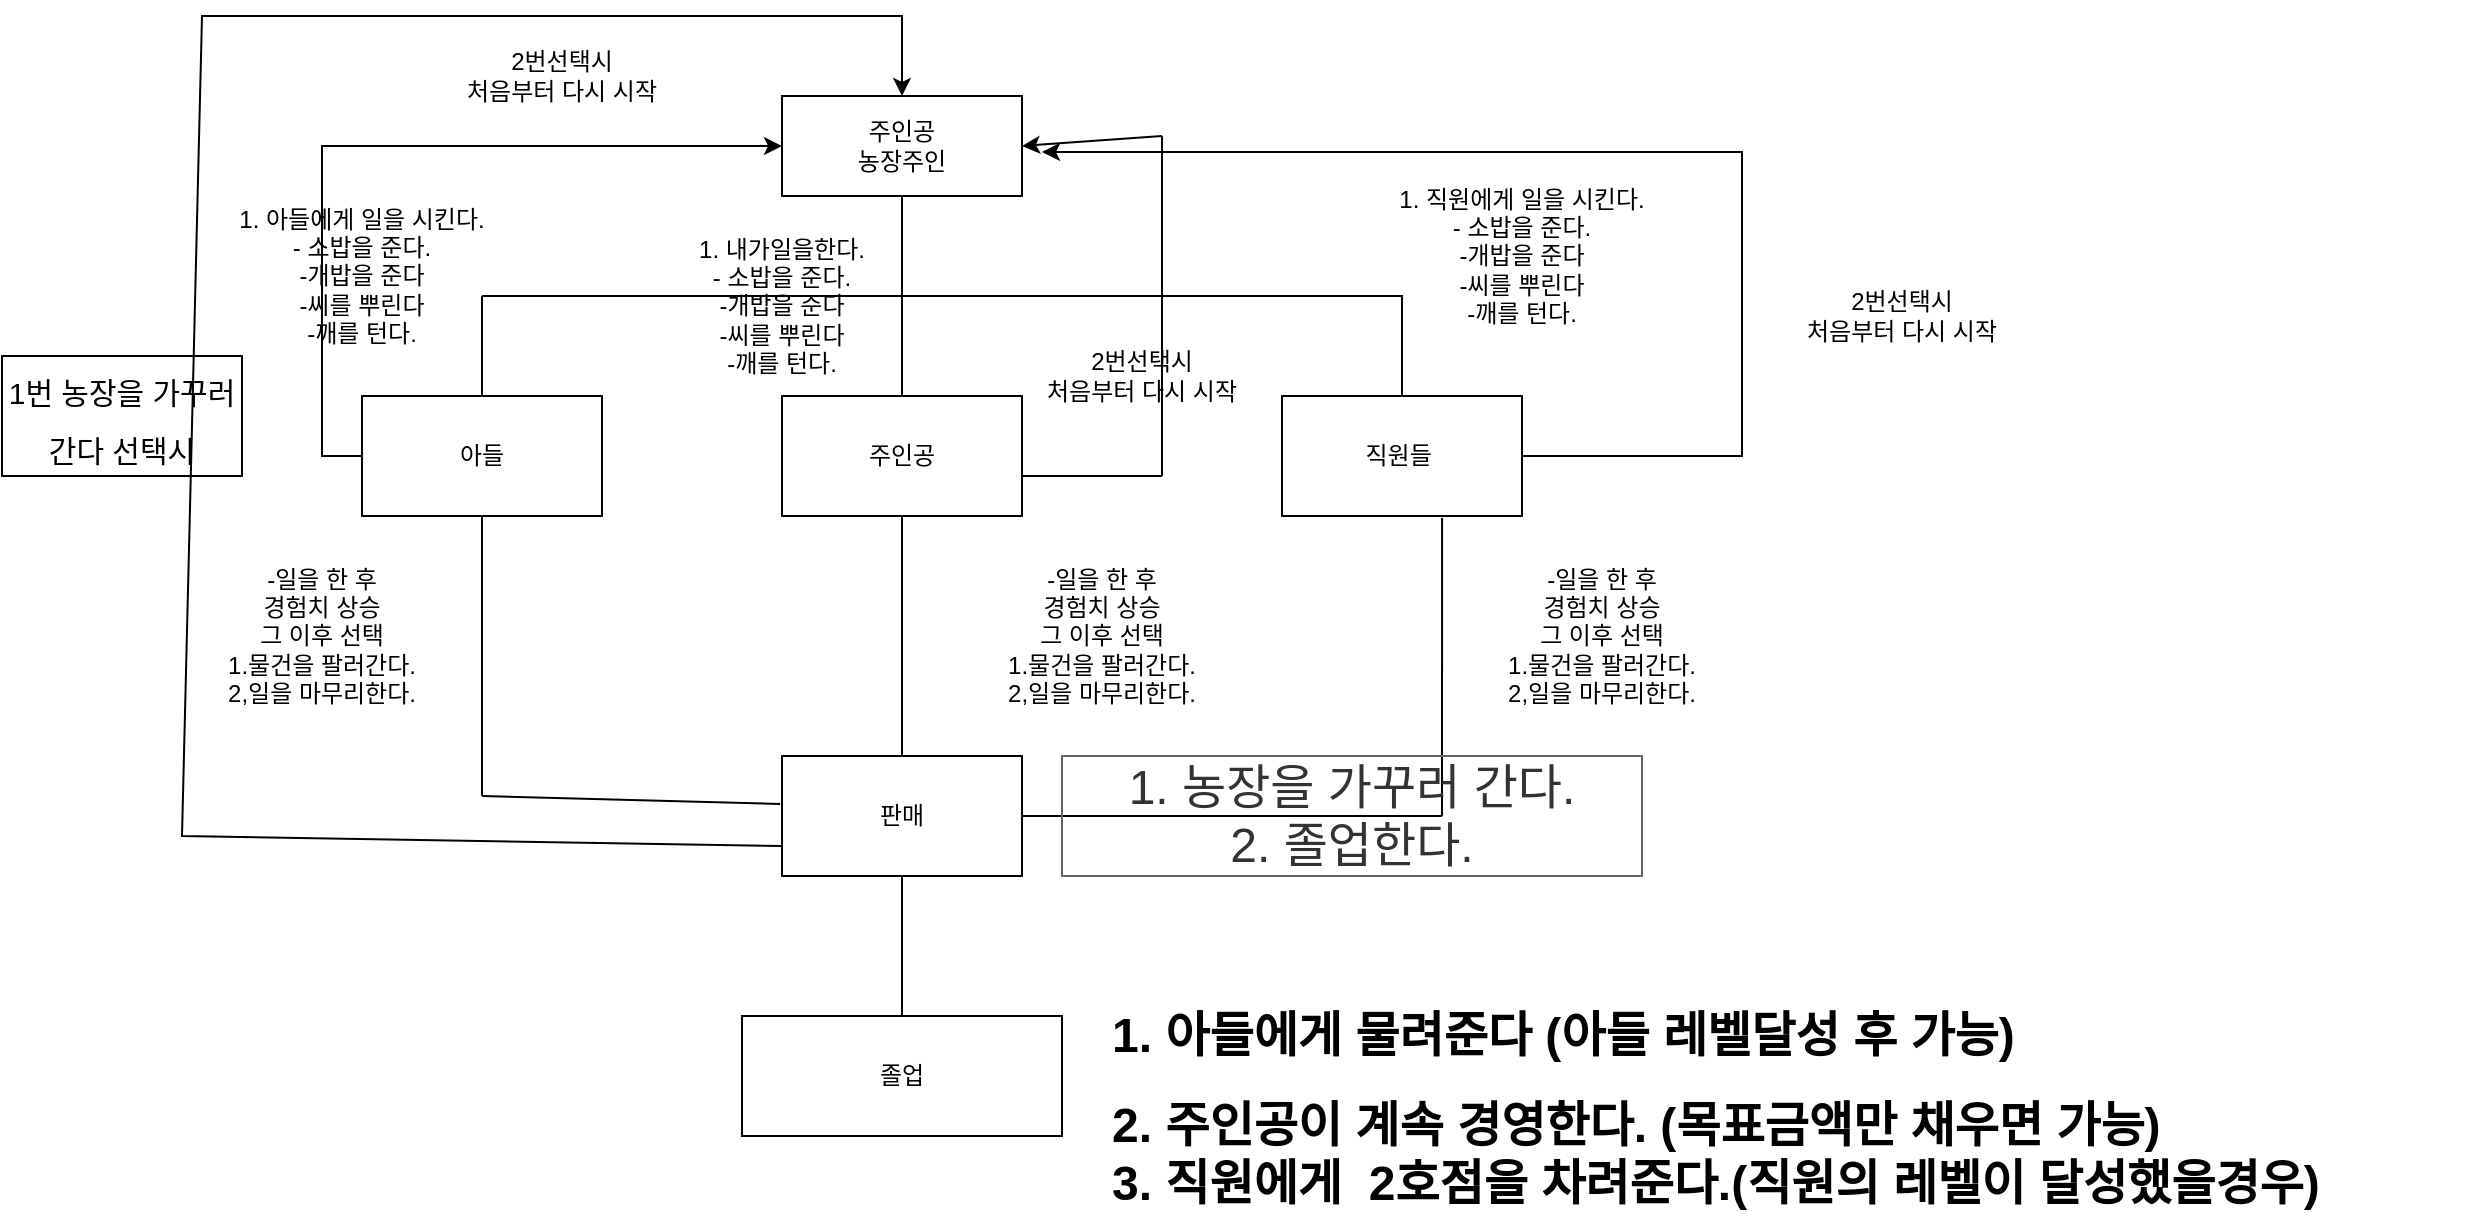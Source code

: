 <mxfile version="20.8.5" type="device"><diagram id="LFK0-AKt6xmWJv9XE712" name="페이지-1"><mxGraphModel dx="1434" dy="1965" grid="1" gridSize="10" guides="1" tooltips="1" connect="1" arrows="1" fold="1" page="1" pageScale="1" pageWidth="827" pageHeight="1169" math="0" shadow="0"><root><mxCell id="0"/><mxCell id="1" parent="0"/><mxCell id="PNIHSAVR4oIWkYKGx0jv-1" value="주인공&lt;br&gt;농장주인" style="rounded=0;whiteSpace=wrap;html=1;" vertex="1" parent="1"><mxGeometry x="390" y="20" width="120" height="50" as="geometry"/></mxCell><mxCell id="PNIHSAVR4oIWkYKGx0jv-29" style="edgeStyle=orthogonalEdgeStyle;rounded=0;orthogonalLoop=1;jettySize=auto;html=1;exitX=0;exitY=0.5;exitDx=0;exitDy=0;entryX=0;entryY=0.5;entryDx=0;entryDy=0;" edge="1" parent="1" source="PNIHSAVR4oIWkYKGx0jv-2" target="PNIHSAVR4oIWkYKGx0jv-1"><mxGeometry relative="1" as="geometry"><mxPoint x="60" y="70" as="targetPoint"/></mxGeometry></mxCell><mxCell id="PNIHSAVR4oIWkYKGx0jv-2" value="아들" style="rounded=0;whiteSpace=wrap;html=1;" vertex="1" parent="1"><mxGeometry x="180" y="170" width="120" height="60" as="geometry"/></mxCell><mxCell id="PNIHSAVR4oIWkYKGx0jv-3" value="직원들&amp;nbsp;" style="rounded=0;whiteSpace=wrap;html=1;" vertex="1" parent="1"><mxGeometry x="640" y="170" width="120" height="60" as="geometry"/></mxCell><mxCell id="PNIHSAVR4oIWkYKGx0jv-4" value="주인공" style="rounded=0;whiteSpace=wrap;html=1;" vertex="1" parent="1"><mxGeometry x="390" y="170" width="120" height="60" as="geometry"/></mxCell><mxCell id="PNIHSAVR4oIWkYKGx0jv-7" value="" style="endArrow=none;html=1;rounded=0;entryX=0.5;entryY=0;entryDx=0;entryDy=0;" edge="1" parent="1" target="PNIHSAVR4oIWkYKGx0jv-3"><mxGeometry width="50" height="50" relative="1" as="geometry"><mxPoint x="240" y="120" as="sourcePoint"/><mxPoint x="290" y="70" as="targetPoint"/><Array as="points"><mxPoint x="450" y="120"/><mxPoint x="700" y="120"/></Array></mxGeometry></mxCell><mxCell id="PNIHSAVR4oIWkYKGx0jv-9" value="1. 아들에게 일을 시킨다.&lt;br&gt;- 소밥을 준다.&lt;br&gt;-개밥을 준다&lt;br&gt;-씨를 뿌린다&lt;br&gt;-깨를 턴다.&lt;br&gt;" style="text;html=1;strokeColor=none;fillColor=none;align=center;verticalAlign=middle;whiteSpace=wrap;rounded=0;" vertex="1" parent="1"><mxGeometry x="110" y="40" width="140" height="140" as="geometry"/></mxCell><mxCell id="PNIHSAVR4oIWkYKGx0jv-10" value="1. 내가일을한다.&lt;br&gt;- 소밥을 준다.&lt;br&gt;-개밥을 준다&lt;br&gt;-씨를 뿌린다&lt;br&gt;-깨를 턴다." style="text;html=1;strokeColor=none;fillColor=none;align=center;verticalAlign=middle;whiteSpace=wrap;rounded=0;" vertex="1" parent="1"><mxGeometry x="320" y="60" width="140" height="130" as="geometry"/></mxCell><mxCell id="PNIHSAVR4oIWkYKGx0jv-13" value="" style="endArrow=none;html=1;rounded=0;entryX=0.5;entryY=1;entryDx=0;entryDy=0;" edge="1" parent="1" source="PNIHSAVR4oIWkYKGx0jv-4" target="PNIHSAVR4oIWkYKGx0jv-1"><mxGeometry width="50" height="50" relative="1" as="geometry"><mxPoint x="550" y="380" as="sourcePoint"/><mxPoint x="600" y="330" as="targetPoint"/></mxGeometry></mxCell><mxCell id="PNIHSAVR4oIWkYKGx0jv-14" value="" style="endArrow=none;html=1;rounded=0;entryX=0.5;entryY=0;entryDx=0;entryDy=0;" edge="1" parent="1" target="PNIHSAVR4oIWkYKGx0jv-2"><mxGeometry width="50" height="50" relative="1" as="geometry"><mxPoint x="240" y="120" as="sourcePoint"/><mxPoint x="600" y="330" as="targetPoint"/></mxGeometry></mxCell><mxCell id="PNIHSAVR4oIWkYKGx0jv-15" value="1. 직원에게 일을 시킨다.&lt;br&gt;- 소밥을 준다.&lt;br&gt;-개밥을 준다&lt;br&gt;-씨를 뿌린다&lt;br&gt;-깨를 턴다." style="text;html=1;strokeColor=none;fillColor=none;align=center;verticalAlign=middle;whiteSpace=wrap;rounded=0;" vertex="1" parent="1"><mxGeometry x="690" y="30" width="140" height="140" as="geometry"/></mxCell><mxCell id="PNIHSAVR4oIWkYKGx0jv-16" value="" style="endArrow=none;html=1;rounded=0;entryX=0.5;entryY=1;entryDx=0;entryDy=0;" edge="1" parent="1" target="PNIHSAVR4oIWkYKGx0jv-2"><mxGeometry width="50" height="50" relative="1" as="geometry"><mxPoint x="240" y="370" as="sourcePoint"/><mxPoint x="270" y="390" as="targetPoint"/></mxGeometry></mxCell><mxCell id="PNIHSAVR4oIWkYKGx0jv-17" value="판매" style="rounded=0;whiteSpace=wrap;html=1;" vertex="1" parent="1"><mxGeometry x="390" y="350" width="120" height="60" as="geometry"/></mxCell><mxCell id="PNIHSAVR4oIWkYKGx0jv-18" value="" style="endArrow=none;html=1;rounded=0;entryX=-0.008;entryY=0.4;entryDx=0;entryDy=0;entryPerimeter=0;" edge="1" parent="1" target="PNIHSAVR4oIWkYKGx0jv-17"><mxGeometry width="50" height="50" relative="1" as="geometry"><mxPoint x="240" y="370" as="sourcePoint"/><mxPoint x="340" y="370" as="targetPoint"/></mxGeometry></mxCell><mxCell id="PNIHSAVR4oIWkYKGx0jv-19" value="-일을 한 후 &lt;br&gt;경험치 상승&lt;br&gt;그 이후 선택&lt;br&gt;1.물건을 팔러간다.&lt;br&gt;2,일을 마무리한다." style="text;html=1;strokeColor=none;fillColor=none;align=center;verticalAlign=middle;whiteSpace=wrap;rounded=0;" vertex="1" parent="1"><mxGeometry x="90" y="220" width="140" height="140" as="geometry"/></mxCell><mxCell id="PNIHSAVR4oIWkYKGx0jv-20" value="-일을 한 후 &lt;br&gt;경험치 상승&lt;br&gt;그 이후 선택&lt;br&gt;1.물건을 팔러간다.&lt;br&gt;2,일을 마무리한다." style="text;html=1;strokeColor=none;fillColor=none;align=center;verticalAlign=middle;whiteSpace=wrap;rounded=0;" vertex="1" parent="1"><mxGeometry x="480" y="220" width="140" height="140" as="geometry"/></mxCell><mxCell id="PNIHSAVR4oIWkYKGx0jv-21" value="-일을 한 후 &lt;br&gt;경험치 상승&lt;br&gt;그 이후 선택&lt;br&gt;1.물건을 팔러간다.&lt;br&gt;2,일을 마무리한다." style="text;html=1;strokeColor=none;fillColor=none;align=center;verticalAlign=middle;whiteSpace=wrap;rounded=0;" vertex="1" parent="1"><mxGeometry x="730" y="220" width="140" height="140" as="geometry"/></mxCell><mxCell id="PNIHSAVR4oIWkYKGx0jv-22" value="" style="endArrow=none;html=1;rounded=0;exitX=0.5;exitY=1;exitDx=0;exitDy=0;entryX=0.5;entryY=0;entryDx=0;entryDy=0;" edge="1" parent="1" source="PNIHSAVR4oIWkYKGx0jv-4" target="PNIHSAVR4oIWkYKGx0jv-17"><mxGeometry width="50" height="50" relative="1" as="geometry"><mxPoint x="550" y="380" as="sourcePoint"/><mxPoint x="540" y="300" as="targetPoint"/></mxGeometry></mxCell><mxCell id="PNIHSAVR4oIWkYKGx0jv-31" value="" style="endArrow=none;html=1;rounded=0;" edge="1" parent="1"><mxGeometry width="50" height="50" relative="1" as="geometry"><mxPoint x="550" y="380" as="sourcePoint"/><mxPoint x="720" y="380" as="targetPoint"/><Array as="points"><mxPoint x="510" y="380"/></Array></mxGeometry></mxCell><mxCell id="PNIHSAVR4oIWkYKGx0jv-32" value="" style="endArrow=none;html=1;rounded=0;entryX=0.667;entryY=1.017;entryDx=0;entryDy=0;entryPerimeter=0;" edge="1" parent="1" target="PNIHSAVR4oIWkYKGx0jv-3"><mxGeometry width="50" height="50" relative="1" as="geometry"><mxPoint x="720" y="380" as="sourcePoint"/><mxPoint x="770" y="330" as="targetPoint"/></mxGeometry></mxCell><mxCell id="PNIHSAVR4oIWkYKGx0jv-34" value="" style="endArrow=none;html=1;rounded=0;" edge="1" parent="1"><mxGeometry width="50" height="50" relative="1" as="geometry"><mxPoint x="510" y="210" as="sourcePoint"/><mxPoint x="580" y="210" as="targetPoint"/></mxGeometry></mxCell><mxCell id="PNIHSAVR4oIWkYKGx0jv-35" value="" style="endArrow=none;html=1;rounded=0;" edge="1" parent="1"><mxGeometry width="50" height="50" relative="1" as="geometry"><mxPoint x="580" y="210" as="sourcePoint"/><mxPoint x="580" y="40" as="targetPoint"/></mxGeometry></mxCell><mxCell id="PNIHSAVR4oIWkYKGx0jv-36" value="" style="endArrow=classic;html=1;rounded=0;entryX=1;entryY=0.5;entryDx=0;entryDy=0;" edge="1" parent="1" target="PNIHSAVR4oIWkYKGx0jv-1"><mxGeometry width="50" height="50" relative="1" as="geometry"><mxPoint x="580" y="40" as="sourcePoint"/><mxPoint x="630" y="-10" as="targetPoint"/></mxGeometry></mxCell><mxCell id="PNIHSAVR4oIWkYKGx0jv-37" value="2번선택시&lt;br&gt;처음부터 다시 시작" style="text;html=1;strokeColor=none;fillColor=none;align=center;verticalAlign=middle;whiteSpace=wrap;rounded=0;" vertex="1" parent="1"><mxGeometry x="210" y="-20" width="140" height="60" as="geometry"/></mxCell><mxCell id="PNIHSAVR4oIWkYKGx0jv-38" value="2번선택시&lt;br&gt;처음부터 다시 시작" style="text;html=1;strokeColor=none;fillColor=none;align=center;verticalAlign=middle;whiteSpace=wrap;rounded=0;" vertex="1" parent="1"><mxGeometry x="500" y="130" width="140" height="60" as="geometry"/></mxCell><mxCell id="PNIHSAVR4oIWkYKGx0jv-39" value="" style="endArrow=classic;html=1;rounded=0;" edge="1" parent="1"><mxGeometry width="50" height="50" relative="1" as="geometry"><mxPoint x="760" y="200" as="sourcePoint"/><mxPoint x="520" y="48" as="targetPoint"/><Array as="points"><mxPoint x="870" y="200"/><mxPoint x="870" y="48"/><mxPoint x="760" y="48"/></Array></mxGeometry></mxCell><mxCell id="PNIHSAVR4oIWkYKGx0jv-40" value="2번선택시&lt;br&gt;처음부터 다시 시작" style="text;html=1;strokeColor=none;fillColor=none;align=center;verticalAlign=middle;whiteSpace=wrap;rounded=0;" vertex="1" parent="1"><mxGeometry x="880" y="100" width="140" height="60" as="geometry"/></mxCell><mxCell id="PNIHSAVR4oIWkYKGx0jv-48" value="" style="endArrow=none;html=1;rounded=0;entryX=0.5;entryY=1;entryDx=0;entryDy=0;" edge="1" parent="1" target="PNIHSAVR4oIWkYKGx0jv-17"><mxGeometry width="50" height="50" relative="1" as="geometry"><mxPoint x="450" y="480" as="sourcePoint"/><mxPoint x="490" y="430" as="targetPoint"/></mxGeometry></mxCell><mxCell id="PNIHSAVR4oIWkYKGx0jv-51" value="졸업" style="rounded=0;whiteSpace=wrap;html=1;" vertex="1" parent="1"><mxGeometry x="370" y="480" width="160" height="60" as="geometry"/></mxCell><mxCell id="PNIHSAVR4oIWkYKGx0jv-54" value="&lt;h1&gt;&lt;font style=&quot;font-size: 24px;&quot;&gt;1. 아들에게 물려준다 (아들 레벨달성 후 가능)&lt;/font&gt;&lt;/h1&gt;&lt;div style=&quot;font-size: 24px;&quot;&gt;&lt;font style=&quot;font-size: 24px;&quot;&gt;&lt;b&gt;2. 주인공이 계속 경영한다. (목표금액만 채우면 가능)&lt;/b&gt;&lt;/font&gt;&lt;/div&gt;&lt;div style=&quot;font-size: 24px;&quot;&gt;&lt;font style=&quot;font-size: 24px;&quot;&gt;&lt;b&gt;3. 직원에게&amp;nbsp; 2호점을 차려준다.(직원의 레벨이 달성했을경우)&lt;/b&gt;&lt;/font&gt;&lt;/div&gt;" style="text;html=1;strokeColor=none;fillColor=none;spacing=5;spacingTop=-20;whiteSpace=wrap;overflow=hidden;rounded=0;" vertex="1" parent="1"><mxGeometry x="550" y="470" width="690" height="110" as="geometry"/></mxCell><mxCell id="PNIHSAVR4oIWkYKGx0jv-55" value="1. 농장을 가꾸러 간다.&lt;br&gt;2. 졸업한다." style="rounded=0;whiteSpace=wrap;html=1;fontSize=24;fillColor=none;fontColor=#333333;strokeColor=#666666;" vertex="1" parent="1"><mxGeometry x="530" y="350" width="290" height="60" as="geometry"/></mxCell><mxCell id="PNIHSAVR4oIWkYKGx0jv-56" value="" style="endArrow=classic;html=1;rounded=0;fontSize=24;exitX=0;exitY=0.75;exitDx=0;exitDy=0;entryX=0.5;entryY=0;entryDx=0;entryDy=0;" edge="1" parent="1" source="PNIHSAVR4oIWkYKGx0jv-17" target="PNIHSAVR4oIWkYKGx0jv-1"><mxGeometry width="50" height="50" relative="1" as="geometry"><mxPoint x="300" y="440" as="sourcePoint"/><mxPoint x="450" y="-20" as="targetPoint"/><Array as="points"><mxPoint x="90" y="390"/><mxPoint x="100" y="-20"/><mxPoint x="450" y="-20"/></Array></mxGeometry></mxCell><mxCell id="PNIHSAVR4oIWkYKGx0jv-57" value="&lt;font style=&quot;font-size: 15px;&quot;&gt;1번 농장을 가꾸러간다 선택시&lt;/font&gt;" style="rounded=0;whiteSpace=wrap;html=1;fontSize=24;fillColor=none;" vertex="1" parent="1"><mxGeometry y="150" width="120" height="60" as="geometry"/></mxCell></root></mxGraphModel></diagram></mxfile>